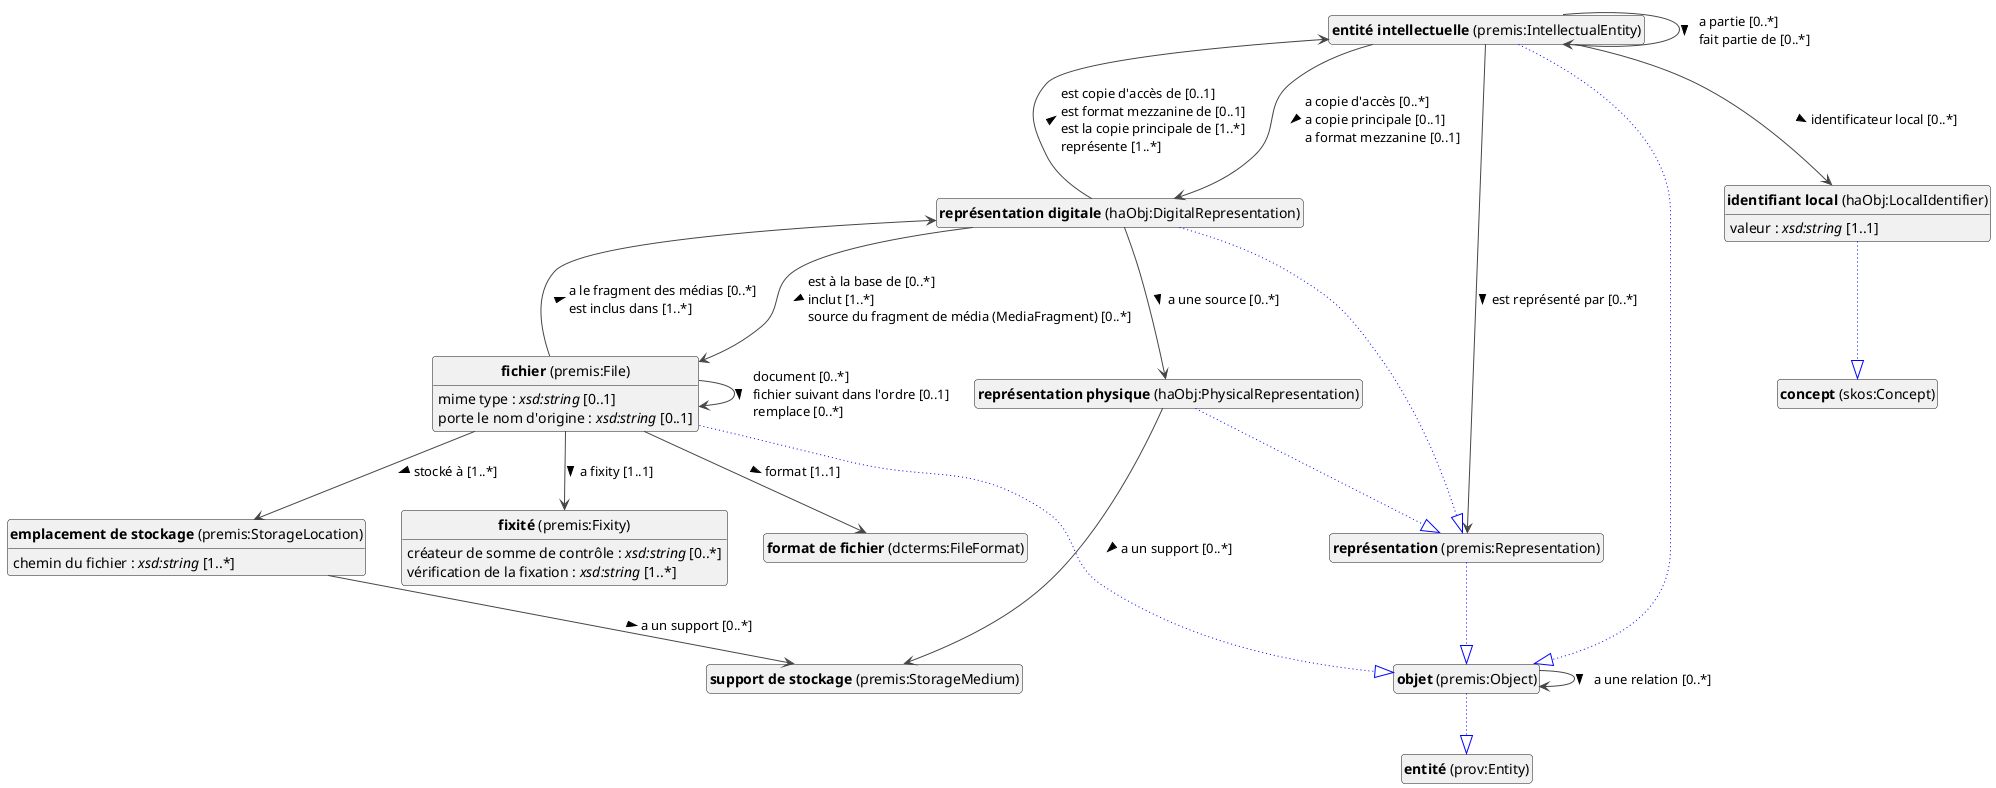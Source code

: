 @startuml
!theme vibrant
skinparam classFontSize 14
!define LIGHTORANGE
skinparam componentStyle uml2
skinparam wrapMessageWidth 1000
skinparam wrapWidth 1000
' skinparam ArrowColor #Maroon
' Remove shadows
skinparam shadowing false
'skinparam linetype polyline
skinparam ArrowMessageAlignment left
top to bottom direction


class "<b>emplacement de stockage</b> (premis:StorageLocation)" as premis_StorageLocation [[#premis%3AStorageLocation]]
class "<b>entité intellectuelle</b> (premis:IntellectualEntity)" as premis_IntellectualEntity [[#premis%3AIntellectualEntity]]
class "<b>objet</b> (premis:Object)" as premis_Object [[#premis%3AObject]]
class "<b>fichier</b> (premis:File)" as premis_File [[#premis%3AFile]]
class "<b>objet</b> (premis:Object)" as premis_Object [[#premis%3AObject]]
class "<b>fixité</b> (premis:Fixity)" as premis_Fixity [[#premis%3AFixity]]
class "<b>format de fichier</b> (dcterms:FileFormat)" as dcterms_FileFormat [[#dcterms%3AFileFormat]]
class "<b>identifiant local</b> (haObj:LocalIdentifier)" as haObj_LocalIdentifier [[#haObj%3ALocalIdentifier]]
class "<b>concept</b> (skos:Concept)" as skos_Concept [[#skos%3AConcept]]
class "<b>objet</b> (premis:Object)" as premis_Object [[#premis%3AObject]]
class "<b>entité</b> (prov:Entity)" as prov_Entity [[#prov%3AEntity]]
class "<b>représentation</b> (premis:Representation)" as premis_Representation [[#premis%3ARepresentation]]
class "<b>objet</b> (premis:Object)" as premis_Object [[#premis%3AObject]]
class "<b>représentation digitale</b> (haObj:DigitalRepresentation)" as haObj_DigitalRepresentation [[#haObj%3ADigitalRepresentation]]
class "<b>représentation</b> (premis:Representation)" as premis_Representation [[#premis%3ARepresentation]]
class "<b>représentation physique</b> (haObj:PhysicalRepresentation)" as haObj_PhysicalRepresentation [[#haObj%3APhysicalRepresentation]]
class "<b>représentation</b> (premis:Representation)" as premis_Representation [[#premis%3ARepresentation]]
class "<b>support de stockage</b> (premis:StorageMedium)" as premis_StorageMedium [[#premis%3AStorageMedium]]


premis_StorageLocation : chemin du fichier : <i>xsd:string</i> [1..*]
premis_StorageLocation --> premis_StorageMedium :a un support [0..*]  > 


premis_IntellectualEntity --|> premis_Object #blue;line.dotted;text:blue

premis_IntellectualEntity --> haObj_DigitalRepresentation :a copie d'accès [0..*]  \la copie principale [0..1]  \la format mezzanine [0..1]  > 
premis_IntellectualEntity --> haObj_LocalIdentifier :identificateur local [0..*]  > 
premis_IntellectualEntity --> premis_IntellectualEntity :a partie [0..*]  \lfait partie de [0..*]  > 
premis_IntellectualEntity --> premis_Representation :est représenté par [0..*]  > 

premis_File --|> premis_Object #blue;line.dotted;text:blue

premis_File : a une taille (du fichier) : <i>xsd:nonNegativeInteger</i> [0..1]
premis_File : mime type : <i>xsd:string</i> [0..1]
premis_File : porte le nom d'origine : <i>xsd:string</i> [0..1]
premis_File --> dcterms_FileFormat :format [1..1]  > 
premis_File --> haObj_DigitalRepresentation :a le fragment des médias [0..*]  \lest inclus dans [1..*]  > 
premis_File --> premis_File :document [0..*]  \lfichier suivant dans l'ordre [0..1]  \lremplace [0..*]  > 
premis_File --> premis_Fixity :a fixity [1..1]  > 
premis_File --> premis_StorageLocation :stocké à [1..*]  > 




premis_Fixity : créateur de somme de contrôle : <i>xsd:string</i> [0..*]
premis_Fixity : vérification de la fixation : <i>xsd:string</i> [1..*]




haObj_LocalIdentifier --|> skos_Concept #blue;line.dotted;text:blue

haObj_LocalIdentifier : valeur : <i>xsd:string</i> [1..1]


premis_Object --|> prov_Entity #blue;line.dotted;text:blue

premis_Object --> premis_Object :a une relation [0..*]  > 

premis_Representation --|> premis_Object #blue;line.dotted;text:blue


haObj_DigitalRepresentation --|> premis_Representation #blue;line.dotted;text:blue

haObj_DigitalRepresentation --> haObj_PhysicalRepresentation :a une source [0..*]  > 
haObj_DigitalRepresentation --> premis_File :est à la base de [0..*]  \linclut [1..*]  \lsource du fragment de média (MediaFragment) [0..*]  > 
haObj_DigitalRepresentation --> premis_IntellectualEntity :est copie d'accès de [0..1]  \lest format mezzanine de [0..1]  \lest la copie principale de [1..*]  \lreprésente [1..*]  > 

haObj_PhysicalRepresentation --|> premis_Representation #blue;line.dotted;text:blue

haObj_PhysicalRepresentation --> premis_StorageMedium :a un support [0..*]  > 




hide circle
hide methods
hide empty members
@enduml


